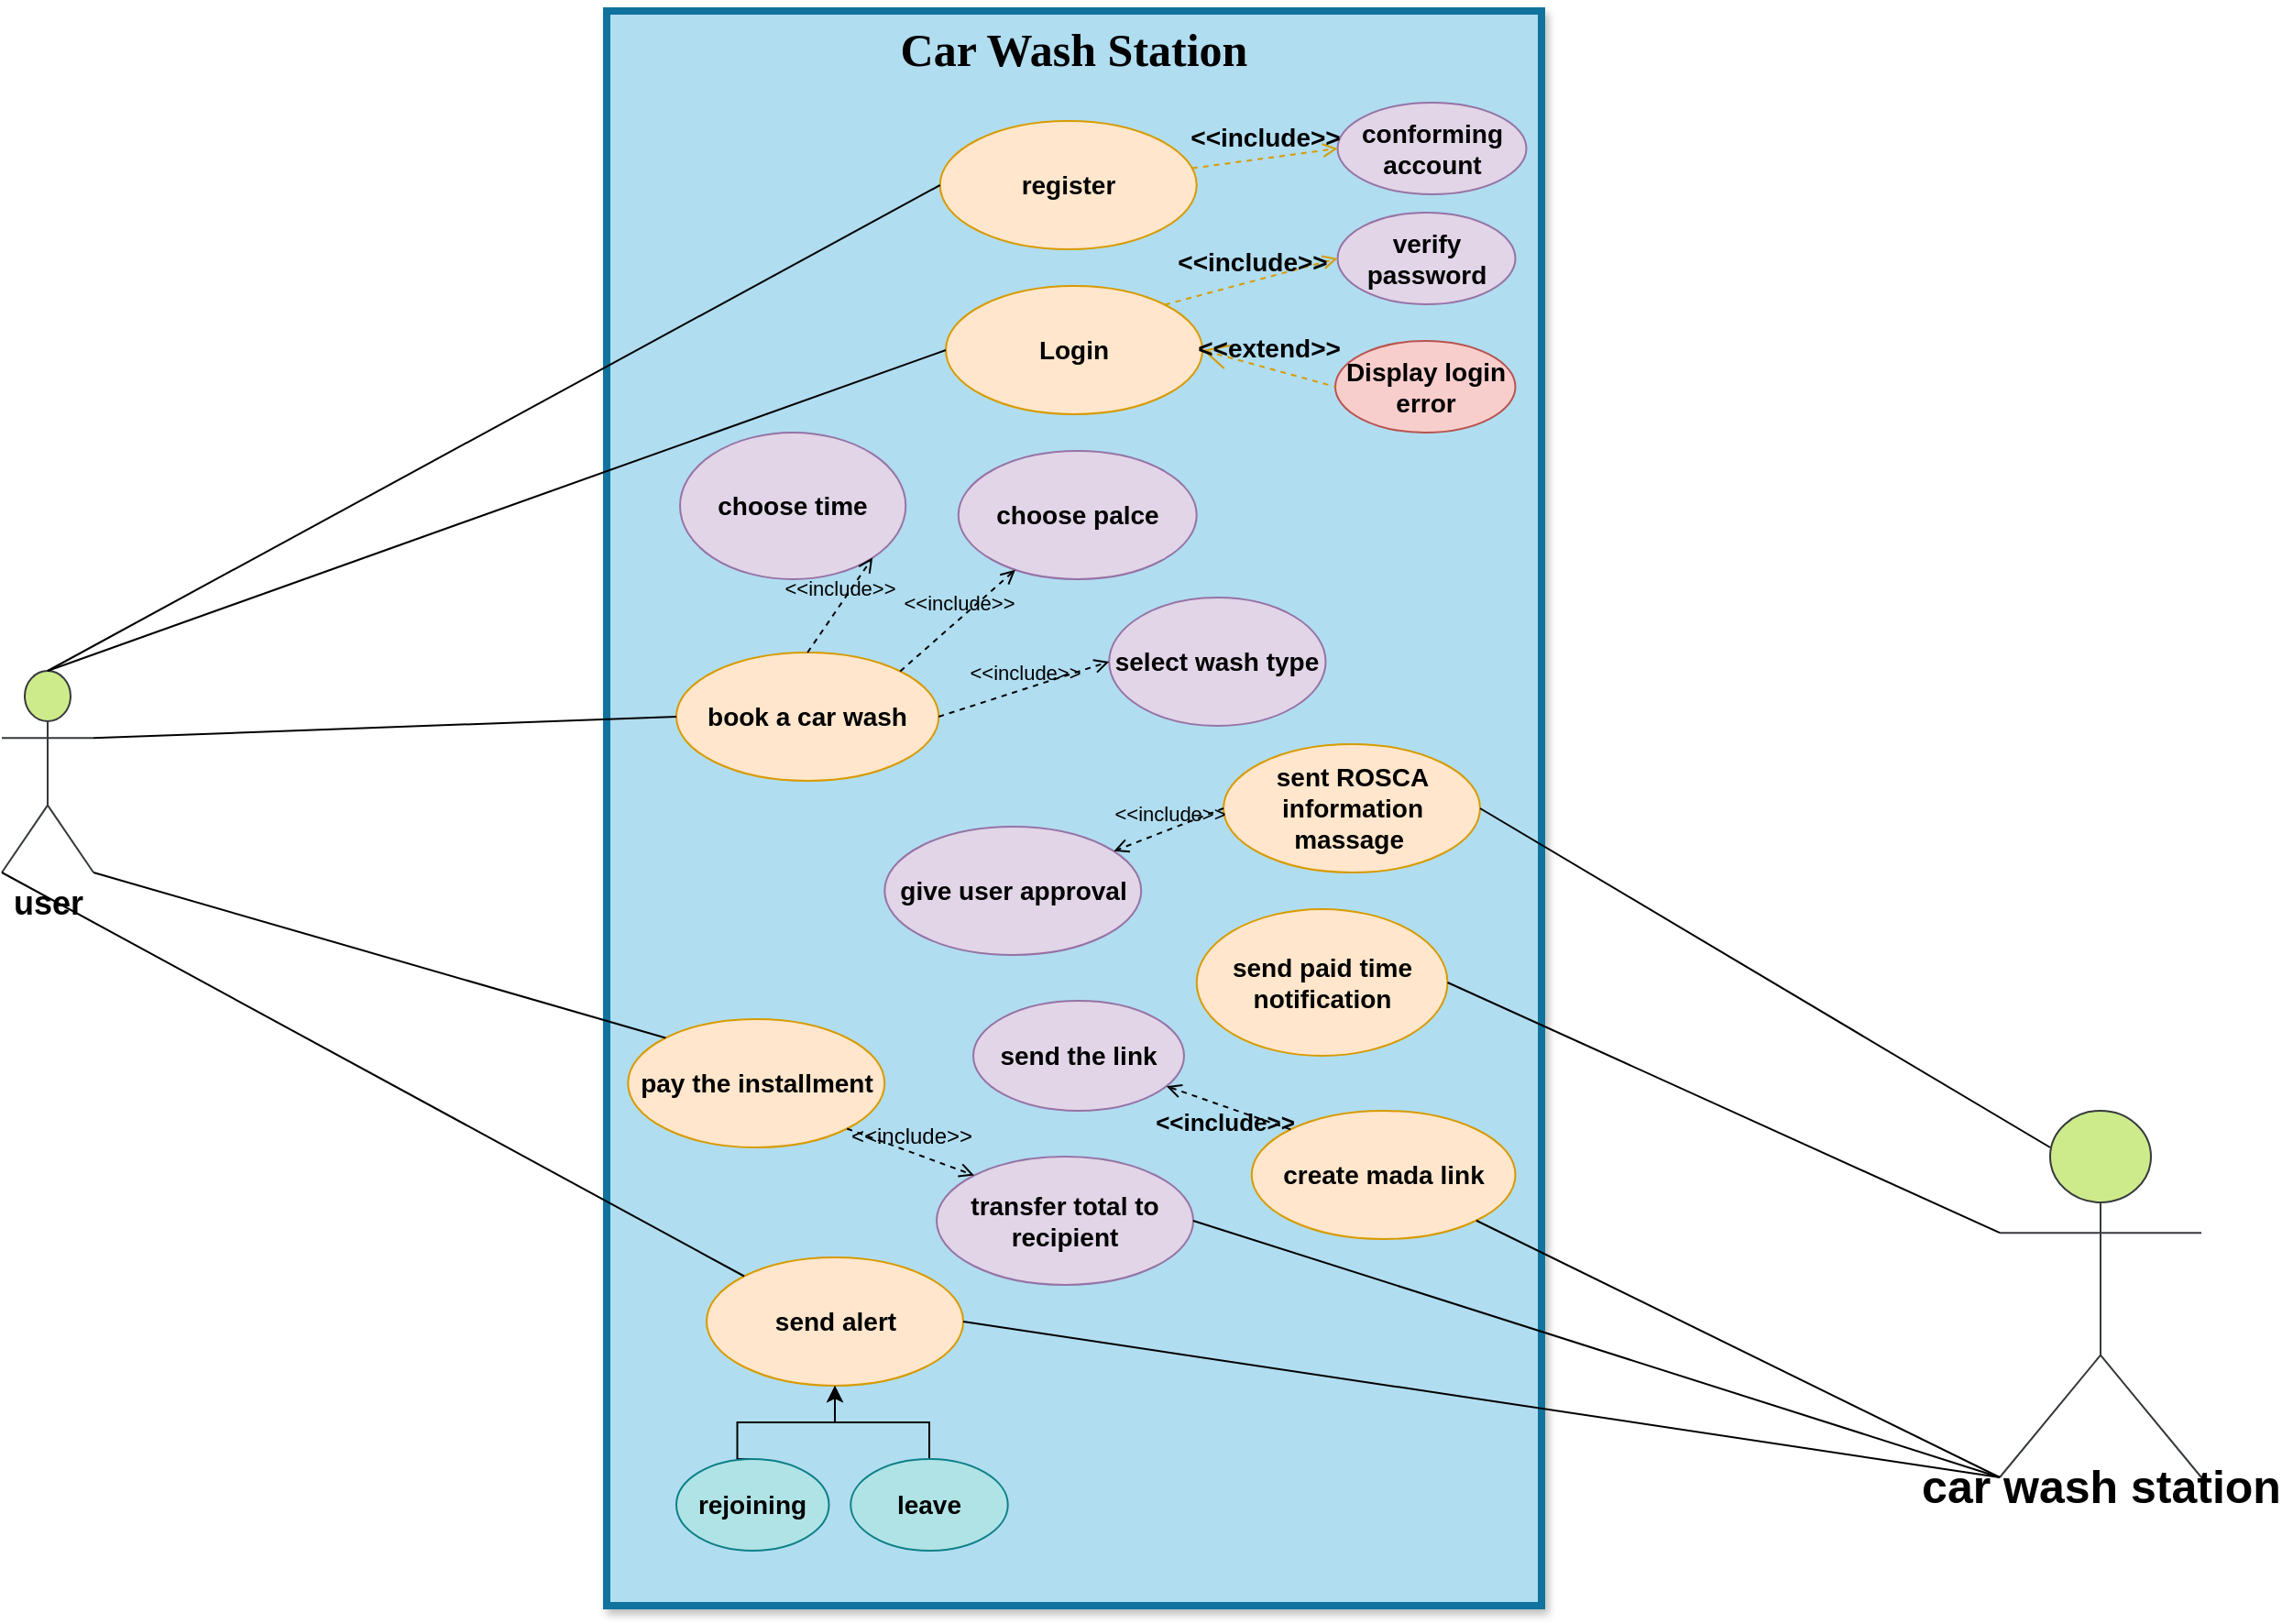 <mxfile version="13.8.1" type="github"><diagram id="q_0R8UOEveoawnxMy5qo" name="Page-1"><mxGraphModel dx="2272" dy="762" grid="1" gridSize="10" guides="1" tooltips="1" connect="1" arrows="1" fold="1" page="1" pageScale="1" pageWidth="850" pageHeight="1100" math="0" shadow="0"><root><mxCell id="0"/><mxCell id="1" parent="0"/><mxCell id="5sgcdlkwPYFkjUGc1Uxb-1" value="&lt;span style=&quot;line-height: 107% ; font-size: 25px&quot;&gt;&lt;font style=&quot;font-size: 25px&quot;&gt;Car Wash Station&lt;/font&gt;&lt;/span&gt;" style="shape=rect;html=1;verticalAlign=top;fontStyle=1;whiteSpace=wrap;align=center;fillColor=#b1ddf0;strokeColor=#10739e;gradientColor=none;strokeWidth=4;perimeterSpacing=1;shadow=1;rounded=0;fontSize=25;fontFamily=Comic Sans MS;" parent="1" vertex="1"><mxGeometry x="180" y="50" width="510" height="870" as="geometry"/></mxCell><mxCell id="5sgcdlkwPYFkjUGc1Uxb-2" value="&lt;font style=&quot;font-size: 18px;&quot;&gt;user&lt;/font&gt;" style="shape=umlActor;html=1;verticalLabelPosition=bottom;verticalAlign=top;align=center;strokeWidth=1;fillColor=#cdeb8b;strokeColor=#36393d;fontSize=18;fontStyle=1" parent="1" vertex="1"><mxGeometry x="-150" y="410" width="50" height="110" as="geometry"/></mxCell><mxCell id="5sgcdlkwPYFkjUGc1Uxb-3" value="Login" style="ellipse;whiteSpace=wrap;html=1;strokeWidth=1;fillColor=#ffe6cc;strokeColor=#d79b00;fontSize=14;fontStyle=1" parent="1" vertex="1"><mxGeometry x="365" y="200" width="140" height="70" as="geometry"/></mxCell><mxCell id="5sgcdlkwPYFkjUGc1Uxb-4" value="book a car wash" style="ellipse;whiteSpace=wrap;html=1;strokeWidth=1;fillColor=#ffe6cc;strokeColor=#d79b00;fontSize=14;fontStyle=1" parent="1" vertex="1"><mxGeometry x="218" y="400" width="143.13" height="70" as="geometry"/></mxCell><mxCell id="5sgcdlkwPYFkjUGc1Uxb-5" value="choose time" style="ellipse;whiteSpace=wrap;html=1;strokeWidth=1;fillColor=#e1d5e7;strokeColor=#9673a6;fontSize=14;fontStyle=1" parent="1" vertex="1"><mxGeometry x="220" y="280" width="123.13" height="80" as="geometry"/></mxCell><mxCell id="5sgcdlkwPYFkjUGc1Uxb-6" value="select wash type" style="ellipse;whiteSpace=wrap;html=1;strokeWidth=1;fillColor=#e1d5e7;strokeColor=#9673a6;fontSize=14;fontStyle=1" parent="1" vertex="1"><mxGeometry x="454.12" y="370" width="118.13" height="70" as="geometry"/></mxCell><mxCell id="5sgcdlkwPYFkjUGc1Uxb-7" value="verify password" style="ellipse;whiteSpace=wrap;html=1;strokeWidth=1;fillColor=#e1d5e7;strokeColor=#9673a6;fontSize=14;fontStyle=1" parent="1" vertex="1"><mxGeometry x="578.75" y="160" width="97" height="50" as="geometry"/></mxCell><mxCell id="5sgcdlkwPYFkjUGc1Uxb-8" value="&amp;lt;&amp;lt;include&amp;gt;&amp;gt;" style="edgeStyle=none;html=1;endArrow=open;verticalAlign=bottom;dashed=1;labelBackgroundColor=none;entryX=0;entryY=0.5;entryDx=0;entryDy=0;exitX=1;exitY=0;exitDx=0;exitDy=0;strokeWidth=1;fillColor=#ffe6cc;strokeColor=#d79b00;fontSize=14;fontStyle=1" parent="1" source="5sgcdlkwPYFkjUGc1Uxb-3" target="5sgcdlkwPYFkjUGc1Uxb-7" edge="1"><mxGeometry width="160" relative="1" as="geometry"><mxPoint x="375" y="320" as="sourcePoint"/><mxPoint x="535" y="320" as="targetPoint"/></mxGeometry></mxCell><mxCell id="5sgcdlkwPYFkjUGc1Uxb-9" value="Display login error" style="ellipse;whiteSpace=wrap;html=1;strokeWidth=1;fillColor=#f8cecc;strokeColor=#b85450;fontSize=14;fontStyle=1" parent="1" vertex="1"><mxGeometry x="577.5" y="230" width="98.25" height="50" as="geometry"/></mxCell><mxCell id="5sgcdlkwPYFkjUGc1Uxb-10" value="&amp;lt;&amp;lt;extend&amp;gt;&amp;gt;" style="edgeStyle=none;html=1;startArrow=open;endArrow=none;startSize=12;verticalAlign=bottom;dashed=1;labelBackgroundColor=none;entryX=0;entryY=0.5;entryDx=0;entryDy=0;exitX=1;exitY=0.5;exitDx=0;exitDy=0;strokeWidth=1;fillColor=#ffe6cc;strokeColor=#d79b00;fontSize=14;fontStyle=1" parent="1" source="5sgcdlkwPYFkjUGc1Uxb-3" target="5sgcdlkwPYFkjUGc1Uxb-9" edge="1"><mxGeometry width="160" relative="1" as="geometry"><mxPoint x="375" y="320" as="sourcePoint"/><mxPoint x="535" y="320" as="targetPoint"/></mxGeometry></mxCell><mxCell id="5sgcdlkwPYFkjUGc1Uxb-11" value="register" style="ellipse;whiteSpace=wrap;html=1;strokeWidth=1;fillColor=#ffe6cc;strokeColor=#d79b00;fontSize=14;fontStyle=1" parent="1" vertex="1"><mxGeometry x="361.87" y="110" width="140" height="70" as="geometry"/></mxCell><mxCell id="5sgcdlkwPYFkjUGc1Uxb-12" value="conforming account" style="ellipse;whiteSpace=wrap;html=1;strokeWidth=1;fillColor=#e1d5e7;strokeColor=#9673a6;fontSize=14;fontStyle=1" parent="1" vertex="1"><mxGeometry x="578.75" y="100" width="103" height="50" as="geometry"/></mxCell><mxCell id="5sgcdlkwPYFkjUGc1Uxb-13" value="&amp;lt;&amp;lt;include&amp;gt;&amp;gt;" style="edgeStyle=none;html=1;endArrow=open;verticalAlign=bottom;dashed=1;labelBackgroundColor=none;entryX=0;entryY=0.5;entryDx=0;entryDy=0;strokeWidth=1;fillColor=#ffe6cc;strokeColor=#d79b00;fontSize=14;fontStyle=1" parent="1" source="5sgcdlkwPYFkjUGc1Uxb-11" target="5sgcdlkwPYFkjUGc1Uxb-12" edge="1"><mxGeometry width="160" relative="1" as="geometry"><mxPoint x="360" y="110" as="sourcePoint"/><mxPoint x="520" y="110" as="targetPoint"/></mxGeometry></mxCell><mxCell id="5sgcdlkwPYFkjUGc1Uxb-30" value="choose palce" style="ellipse;whiteSpace=wrap;html=1;strokeWidth=1;fillColor=#e1d5e7;strokeColor=#9673a6;fontSize=14;fontStyle=1" parent="1" vertex="1"><mxGeometry x="371.87" y="290" width="130" height="70" as="geometry"/></mxCell><mxCell id="5sgcdlkwPYFkjUGc1Uxb-38" value="sent ROSCA information massage&amp;nbsp;" style="ellipse;whiteSpace=wrap;html=1;strokeWidth=1;fillColor=#ffe6cc;strokeColor=#d79b00;fontSize=14;fontStyle=1" parent="1" vertex="1"><mxGeometry x="516.5" y="450" width="140" height="70" as="geometry"/></mxCell><mxCell id="5sgcdlkwPYFkjUGc1Uxb-39" value="give user approval" style="ellipse;whiteSpace=wrap;html=1;strokeWidth=1;fillColor=#e1d5e7;strokeColor=#9673a6;fontSize=14;fontStyle=1" parent="1" vertex="1"><mxGeometry x="331.63" y="495" width="140" height="70" as="geometry"/></mxCell><mxCell id="5sgcdlkwPYFkjUGc1Uxb-42" value="send paid time notification" style="ellipse;whiteSpace=wrap;html=1;strokeWidth=1;fillColor=#ffe6cc;strokeColor=#d79b00;fontSize=14;fontStyle=1" parent="1" vertex="1"><mxGeometry x="501.87" y="540" width="136.87" height="80" as="geometry"/></mxCell><mxCell id="5sgcdlkwPYFkjUGc1Uxb-43" value="create mada link" style="ellipse;whiteSpace=wrap;html=1;strokeWidth=1;fillColor=#ffe6cc;strokeColor=#d79b00;fontSize=14;fontStyle=1" parent="1" vertex="1"><mxGeometry x="531.88" y="650" width="143.87" height="70" as="geometry"/></mxCell><mxCell id="5sgcdlkwPYFkjUGc1Uxb-44" value="transfer total to recipient " style="ellipse;whiteSpace=wrap;html=1;strokeWidth=1;fillColor=#e1d5e7;strokeColor=#9673a6;fontSize=14;fontStyle=1" parent="1" vertex="1"><mxGeometry x="360" y="675" width="140" height="70" as="geometry"/></mxCell><mxCell id="5sgcdlkwPYFkjUGc1Uxb-45" value="pay the&amp;nbsp;installment" style="ellipse;whiteSpace=wrap;html=1;strokeWidth=1;fillColor=#ffe6cc;strokeColor=#d79b00;fontSize=14;fontStyle=1" parent="1" vertex="1"><mxGeometry x="191.63" y="600" width="140" height="70" as="geometry"/></mxCell><mxCell id="5sgcdlkwPYFkjUGc1Uxb-46" value="send the link" style="ellipse;whiteSpace=wrap;html=1;strokeWidth=1;fillColor=#e1d5e7;strokeColor=#9673a6;fontSize=14;fontStyle=1" parent="1" vertex="1"><mxGeometry x="380" y="590" width="115" height="60" as="geometry"/></mxCell><mxCell id="5sgcdlkwPYFkjUGc1Uxb-47" value="&amp;lt;&amp;lt;include&amp;gt;&amp;gt;" style="edgeStyle=none;html=1;endArrow=open;verticalAlign=bottom;dashed=1;labelBackgroundColor=none;exitX=0;exitY=0;exitDx=0;exitDy=0;strokeWidth=1;fillColor=#ffe6cc;strokeColor=#000000;fontSize=13;fontStyle=1;" parent="1" source="5sgcdlkwPYFkjUGc1Uxb-43" target="5sgcdlkwPYFkjUGc1Uxb-46" edge="1"><mxGeometry x="-0.095" y="17" width="160" relative="1" as="geometry"><mxPoint x="416.87" y="920" as="sourcePoint"/><mxPoint x="576.87" y="920" as="targetPoint"/><mxPoint y="1" as="offset"/></mxGeometry></mxCell><mxCell id="5sgcdlkwPYFkjUGc1Uxb-51" value="send alert" style="ellipse;whiteSpace=wrap;html=1;strokeWidth=1;fillColor=#ffe6cc;strokeColor=#d79b00;fontSize=14;fontStyle=1" parent="1" vertex="1"><mxGeometry x="234.5" y="730" width="140" height="70" as="geometry"/></mxCell><mxCell id="5sgcdlkwPYFkjUGc1Uxb-55" style="edgeStyle=orthogonalEdgeStyle;rounded=0;orthogonalLoop=1;jettySize=auto;html=1;exitX=0.5;exitY=0;exitDx=0;exitDy=0;entryX=0.5;entryY=1;entryDx=0;entryDy=0;strokeWidth=1;fontSize=14;fontStyle=1" parent="1" source="5sgcdlkwPYFkjUGc1Uxb-52" target="5sgcdlkwPYFkjUGc1Uxb-51" edge="1"><mxGeometry relative="1" as="geometry"><Array as="points"><mxPoint x="251.25" y="820"/><mxPoint x="304.25" y="820"/></Array></mxGeometry></mxCell><mxCell id="5sgcdlkwPYFkjUGc1Uxb-52" value="rejoining" style="ellipse;whiteSpace=wrap;html=1;strokeWidth=1;fillColor=#b0e3e6;strokeColor=#0e8088;fontSize=14;fontStyle=1" parent="1" vertex="1"><mxGeometry x="218" y="840" width="83.25" height="50" as="geometry"/></mxCell><mxCell id="5sgcdlkwPYFkjUGc1Uxb-54" style="edgeStyle=orthogonalEdgeStyle;rounded=0;orthogonalLoop=1;jettySize=auto;html=1;exitX=0.5;exitY=0;exitDx=0;exitDy=0;entryX=0.5;entryY=1;entryDx=0;entryDy=0;strokeWidth=1;fontSize=14;fontStyle=1" parent="1" source="5sgcdlkwPYFkjUGc1Uxb-53" target="5sgcdlkwPYFkjUGc1Uxb-51" edge="1"><mxGeometry relative="1" as="geometry"><Array as="points"><mxPoint x="356.25" y="820"/><mxPoint x="304.25" y="820"/></Array></mxGeometry></mxCell><mxCell id="5sgcdlkwPYFkjUGc1Uxb-53" value="leave" style="ellipse;whiteSpace=wrap;html=1;strokeWidth=1;fillColor=#b0e3e6;strokeColor=#0e8088;fontSize=14;fontStyle=1" parent="1" vertex="1"><mxGeometry x="313.12" y="840" width="85.75" height="50" as="geometry"/></mxCell><mxCell id="5sgcdlkwPYFkjUGc1Uxb-56" value="&lt;font style=&quot;font-size: 25px&quot;&gt;car wash station&lt;/font&gt;" style="shape=umlActor;html=1;verticalLabelPosition=bottom;verticalAlign=top;align=center;strokeWidth=1;fillColor=#cdeb8b;strokeColor=#36393d;fontSize=25;fontStyle=1;fontFamily=Helvetica;labelBackgroundColor=none;labelBorderColor=none;spacing=-15;" parent="1" vertex="1"><mxGeometry x="940" y="650" width="110" height="200" as="geometry"/></mxCell><mxCell id="5sgcdlkwPYFkjUGc1Uxb-67" value="" style="edgeStyle=none;html=1;endArrow=none;verticalAlign=bottom;strokeWidth=1;entryX=0;entryY=0.5;entryDx=0;entryDy=0;exitX=0.5;exitY=0;exitDx=0;exitDy=0;exitPerimeter=0;fontSize=14;fontStyle=1" parent="1" source="5sgcdlkwPYFkjUGc1Uxb-2" target="5sgcdlkwPYFkjUGc1Uxb-11" edge="1"><mxGeometry width="160" relative="1" as="geometry"><mxPoint x="-10" y="340" as="sourcePoint"/><mxPoint x="150" y="340" as="targetPoint"/></mxGeometry></mxCell><mxCell id="5sgcdlkwPYFkjUGc1Uxb-68" value="" style="edgeStyle=none;html=1;endArrow=none;verticalAlign=bottom;strokeWidth=1;entryX=0;entryY=0.5;entryDx=0;entryDy=0;exitX=0.5;exitY=0;exitDx=0;exitDy=0;exitPerimeter=0;fontSize=14;fontStyle=1" parent="1" source="5sgcdlkwPYFkjUGc1Uxb-2" target="5sgcdlkwPYFkjUGc1Uxb-3" edge="1"><mxGeometry width="160" relative="1" as="geometry"><mxPoint x="470" y="360" as="sourcePoint"/><mxPoint x="630" y="360" as="targetPoint"/></mxGeometry></mxCell><mxCell id="5sgcdlkwPYFkjUGc1Uxb-74" value="" style="edgeStyle=none;html=1;endArrow=none;verticalAlign=bottom;strokeWidth=1;entryX=0.25;entryY=0.1;entryDx=0;entryDy=0;entryPerimeter=0;exitX=1;exitY=0.5;exitDx=0;exitDy=0;fontSize=14;fontStyle=1" parent="1" source="5sgcdlkwPYFkjUGc1Uxb-38" target="5sgcdlkwPYFkjUGc1Uxb-56" edge="1"><mxGeometry width="160" relative="1" as="geometry"><mxPoint x="510" y="780" as="sourcePoint"/><mxPoint x="670" y="780" as="targetPoint"/></mxGeometry></mxCell><mxCell id="5sgcdlkwPYFkjUGc1Uxb-76" value="" style="edgeStyle=none;html=1;endArrow=none;verticalAlign=bottom;strokeWidth=1;entryX=0;entryY=0.333;entryDx=0;entryDy=0;entryPerimeter=0;exitX=1;exitY=0.5;exitDx=0;exitDy=0;fontSize=14;fontStyle=1" parent="1" source="5sgcdlkwPYFkjUGc1Uxb-42" target="5sgcdlkwPYFkjUGc1Uxb-56" edge="1"><mxGeometry width="160" relative="1" as="geometry"><mxPoint x="530" y="800" as="sourcePoint"/><mxPoint x="690" y="800" as="targetPoint"/></mxGeometry></mxCell><mxCell id="5sgcdlkwPYFkjUGc1Uxb-78" value="" style="edgeStyle=none;html=1;endArrow=none;verticalAlign=bottom;strokeWidth=1;entryX=0;entryY=1;entryDx=0;entryDy=0;entryPerimeter=0;fontSize=14;fontStyle=1" parent="1" source="5sgcdlkwPYFkjUGc1Uxb-43" target="5sgcdlkwPYFkjUGc1Uxb-56" edge="1"><mxGeometry width="160" relative="1" as="geometry"><mxPoint x="540" y="810" as="sourcePoint"/><mxPoint x="700" y="810" as="targetPoint"/></mxGeometry></mxCell><mxCell id="5sgcdlkwPYFkjUGc1Uxb-80" value="" style="edgeStyle=none;html=1;endArrow=none;verticalAlign=bottom;strokeWidth=1;entryX=0;entryY=1;entryDx=0;entryDy=0;entryPerimeter=0;exitX=1;exitY=0.5;exitDx=0;exitDy=0;fontSize=14;fontStyle=1" parent="1" source="5sgcdlkwPYFkjUGc1Uxb-51" target="5sgcdlkwPYFkjUGc1Uxb-56" edge="1"><mxGeometry width="160" relative="1" as="geometry"><mxPoint x="543.5" y="1200" as="sourcePoint"/><mxPoint x="703.5" y="1200" as="targetPoint"/></mxGeometry></mxCell><mxCell id="5sgcdlkwPYFkjUGc1Uxb-81" value="" style="edgeStyle=none;html=1;endArrow=none;verticalAlign=bottom;strokeWidth=1;entryX=0;entryY=1;entryDx=0;entryDy=0;entryPerimeter=0;exitX=1;exitY=0.5;exitDx=0;exitDy=0;fontSize=14;fontStyle=1" parent="1" source="5sgcdlkwPYFkjUGc1Uxb-44" target="5sgcdlkwPYFkjUGc1Uxb-56" edge="1"><mxGeometry width="160" relative="1" as="geometry"><mxPoint x="470" y="1190" as="sourcePoint"/><mxPoint x="630" y="1190" as="targetPoint"/></mxGeometry></mxCell><mxCell id="Wlmb8Jk8-eh2duupnSxf-1" value="&amp;lt;&amp;lt;include&amp;gt;&amp;gt;" style="edgeStyle=none;html=1;endArrow=open;verticalAlign=bottom;dashed=1;labelBackgroundColor=none;exitX=0.5;exitY=0;exitDx=0;exitDy=0;entryX=1;entryY=1;entryDx=0;entryDy=0;" parent="1" source="5sgcdlkwPYFkjUGc1Uxb-4" target="5sgcdlkwPYFkjUGc1Uxb-5" edge="1"><mxGeometry width="160" relative="1" as="geometry"><mxPoint x="400" y="430" as="sourcePoint"/><mxPoint x="560" y="430" as="targetPoint"/></mxGeometry></mxCell><mxCell id="Wlmb8Jk8-eh2duupnSxf-3" value="&amp;lt;&amp;lt;include&amp;gt;&amp;gt;" style="edgeStyle=none;html=1;endArrow=open;verticalAlign=bottom;dashed=1;labelBackgroundColor=none;exitX=1;exitY=0;exitDx=0;exitDy=0;" parent="1" source="5sgcdlkwPYFkjUGc1Uxb-4" target="5sgcdlkwPYFkjUGc1Uxb-30" edge="1"><mxGeometry width="160" relative="1" as="geometry"><mxPoint x="400" y="430" as="sourcePoint"/><mxPoint x="560" y="430" as="targetPoint"/></mxGeometry></mxCell><mxCell id="Wlmb8Jk8-eh2duupnSxf-4" value="&amp;lt;&amp;lt;include&amp;gt;&amp;gt;" style="edgeStyle=none;html=1;endArrow=open;verticalAlign=bottom;dashed=1;labelBackgroundColor=none;exitX=1;exitY=0.5;exitDx=0;exitDy=0;entryX=0;entryY=0.5;entryDx=0;entryDy=0;" parent="1" source="5sgcdlkwPYFkjUGc1Uxb-4" target="5sgcdlkwPYFkjUGc1Uxb-6" edge="1"><mxGeometry width="160" relative="1" as="geometry"><mxPoint x="400" y="430" as="sourcePoint"/><mxPoint x="560" y="430" as="targetPoint"/></mxGeometry></mxCell><mxCell id="Wlmb8Jk8-eh2duupnSxf-5" value="&amp;lt;&amp;lt;include&amp;gt;&amp;gt;" style="edgeStyle=none;html=1;endArrow=open;verticalAlign=bottom;dashed=1;labelBackgroundColor=none;exitX=0;exitY=0.5;exitDx=0;exitDy=0;" parent="1" source="5sgcdlkwPYFkjUGc1Uxb-38" target="5sgcdlkwPYFkjUGc1Uxb-39" edge="1"><mxGeometry width="160" relative="1" as="geometry"><mxPoint x="460" y="680" as="sourcePoint"/><mxPoint x="620" y="680" as="targetPoint"/></mxGeometry></mxCell><mxCell id="Wlmb8Jk8-eh2duupnSxf-12" value="&amp;lt;&amp;lt;include&amp;gt;&amp;gt;" style="edgeStyle=none;html=1;endArrow=open;verticalAlign=bottom;dashed=1;labelBackgroundColor=none;fontSize=12;exitX=1;exitY=1;exitDx=0;exitDy=0;entryX=0;entryY=0;entryDx=0;entryDy=0;" parent="1" source="5sgcdlkwPYFkjUGc1Uxb-45" target="5sgcdlkwPYFkjUGc1Uxb-44" edge="1"><mxGeometry width="160" relative="1" as="geometry"><mxPoint x="400" y="570" as="sourcePoint"/><mxPoint x="560" y="570" as="targetPoint"/></mxGeometry></mxCell><mxCell id="Wlmb8Jk8-eh2duupnSxf-13" value="" style="edgeStyle=none;html=1;endArrow=none;verticalAlign=bottom;fontSize=12;exitX=1;exitY=1;exitDx=0;exitDy=0;exitPerimeter=0;entryX=0;entryY=0;entryDx=0;entryDy=0;" parent="1" source="5sgcdlkwPYFkjUGc1Uxb-2" target="5sgcdlkwPYFkjUGc1Uxb-45" edge="1"><mxGeometry width="160" relative="1" as="geometry"><mxPoint x="400" y="570" as="sourcePoint"/><mxPoint x="560" y="570" as="targetPoint"/></mxGeometry></mxCell><mxCell id="Wlmb8Jk8-eh2duupnSxf-14" value="" style="edgeStyle=none;html=1;endArrow=none;verticalAlign=bottom;strokeColor=#000000;fontSize=12;entryX=0;entryY=0;entryDx=0;entryDy=0;exitX=0;exitY=1;exitDx=0;exitDy=0;exitPerimeter=0;" parent="1" target="5sgcdlkwPYFkjUGc1Uxb-51" edge="1" source="5sgcdlkwPYFkjUGc1Uxb-2"><mxGeometry width="160" relative="1" as="geometry"><mxPoint x="-20" y="440" as="sourcePoint"/><mxPoint x="560" y="650" as="targetPoint"/></mxGeometry></mxCell><mxCell id="ZtrBQSqVBt9DIPxW3dID-2" value="" style="edgeStyle=none;html=1;endArrow=none;verticalAlign=bottom;strokeWidth=1;entryX=0;entryY=0.5;entryDx=0;entryDy=0;exitX=1;exitY=0.333;exitDx=0;exitDy=0;exitPerimeter=0;fontSize=14;fontStyle=1" edge="1" parent="1" source="5sgcdlkwPYFkjUGc1Uxb-2" target="5sgcdlkwPYFkjUGc1Uxb-4"><mxGeometry width="160" relative="1" as="geometry"><mxPoint x="-115" y="420" as="sourcePoint"/><mxPoint x="375" y="245" as="targetPoint"/></mxGeometry></mxCell></root></mxGraphModel></diagram></mxfile>